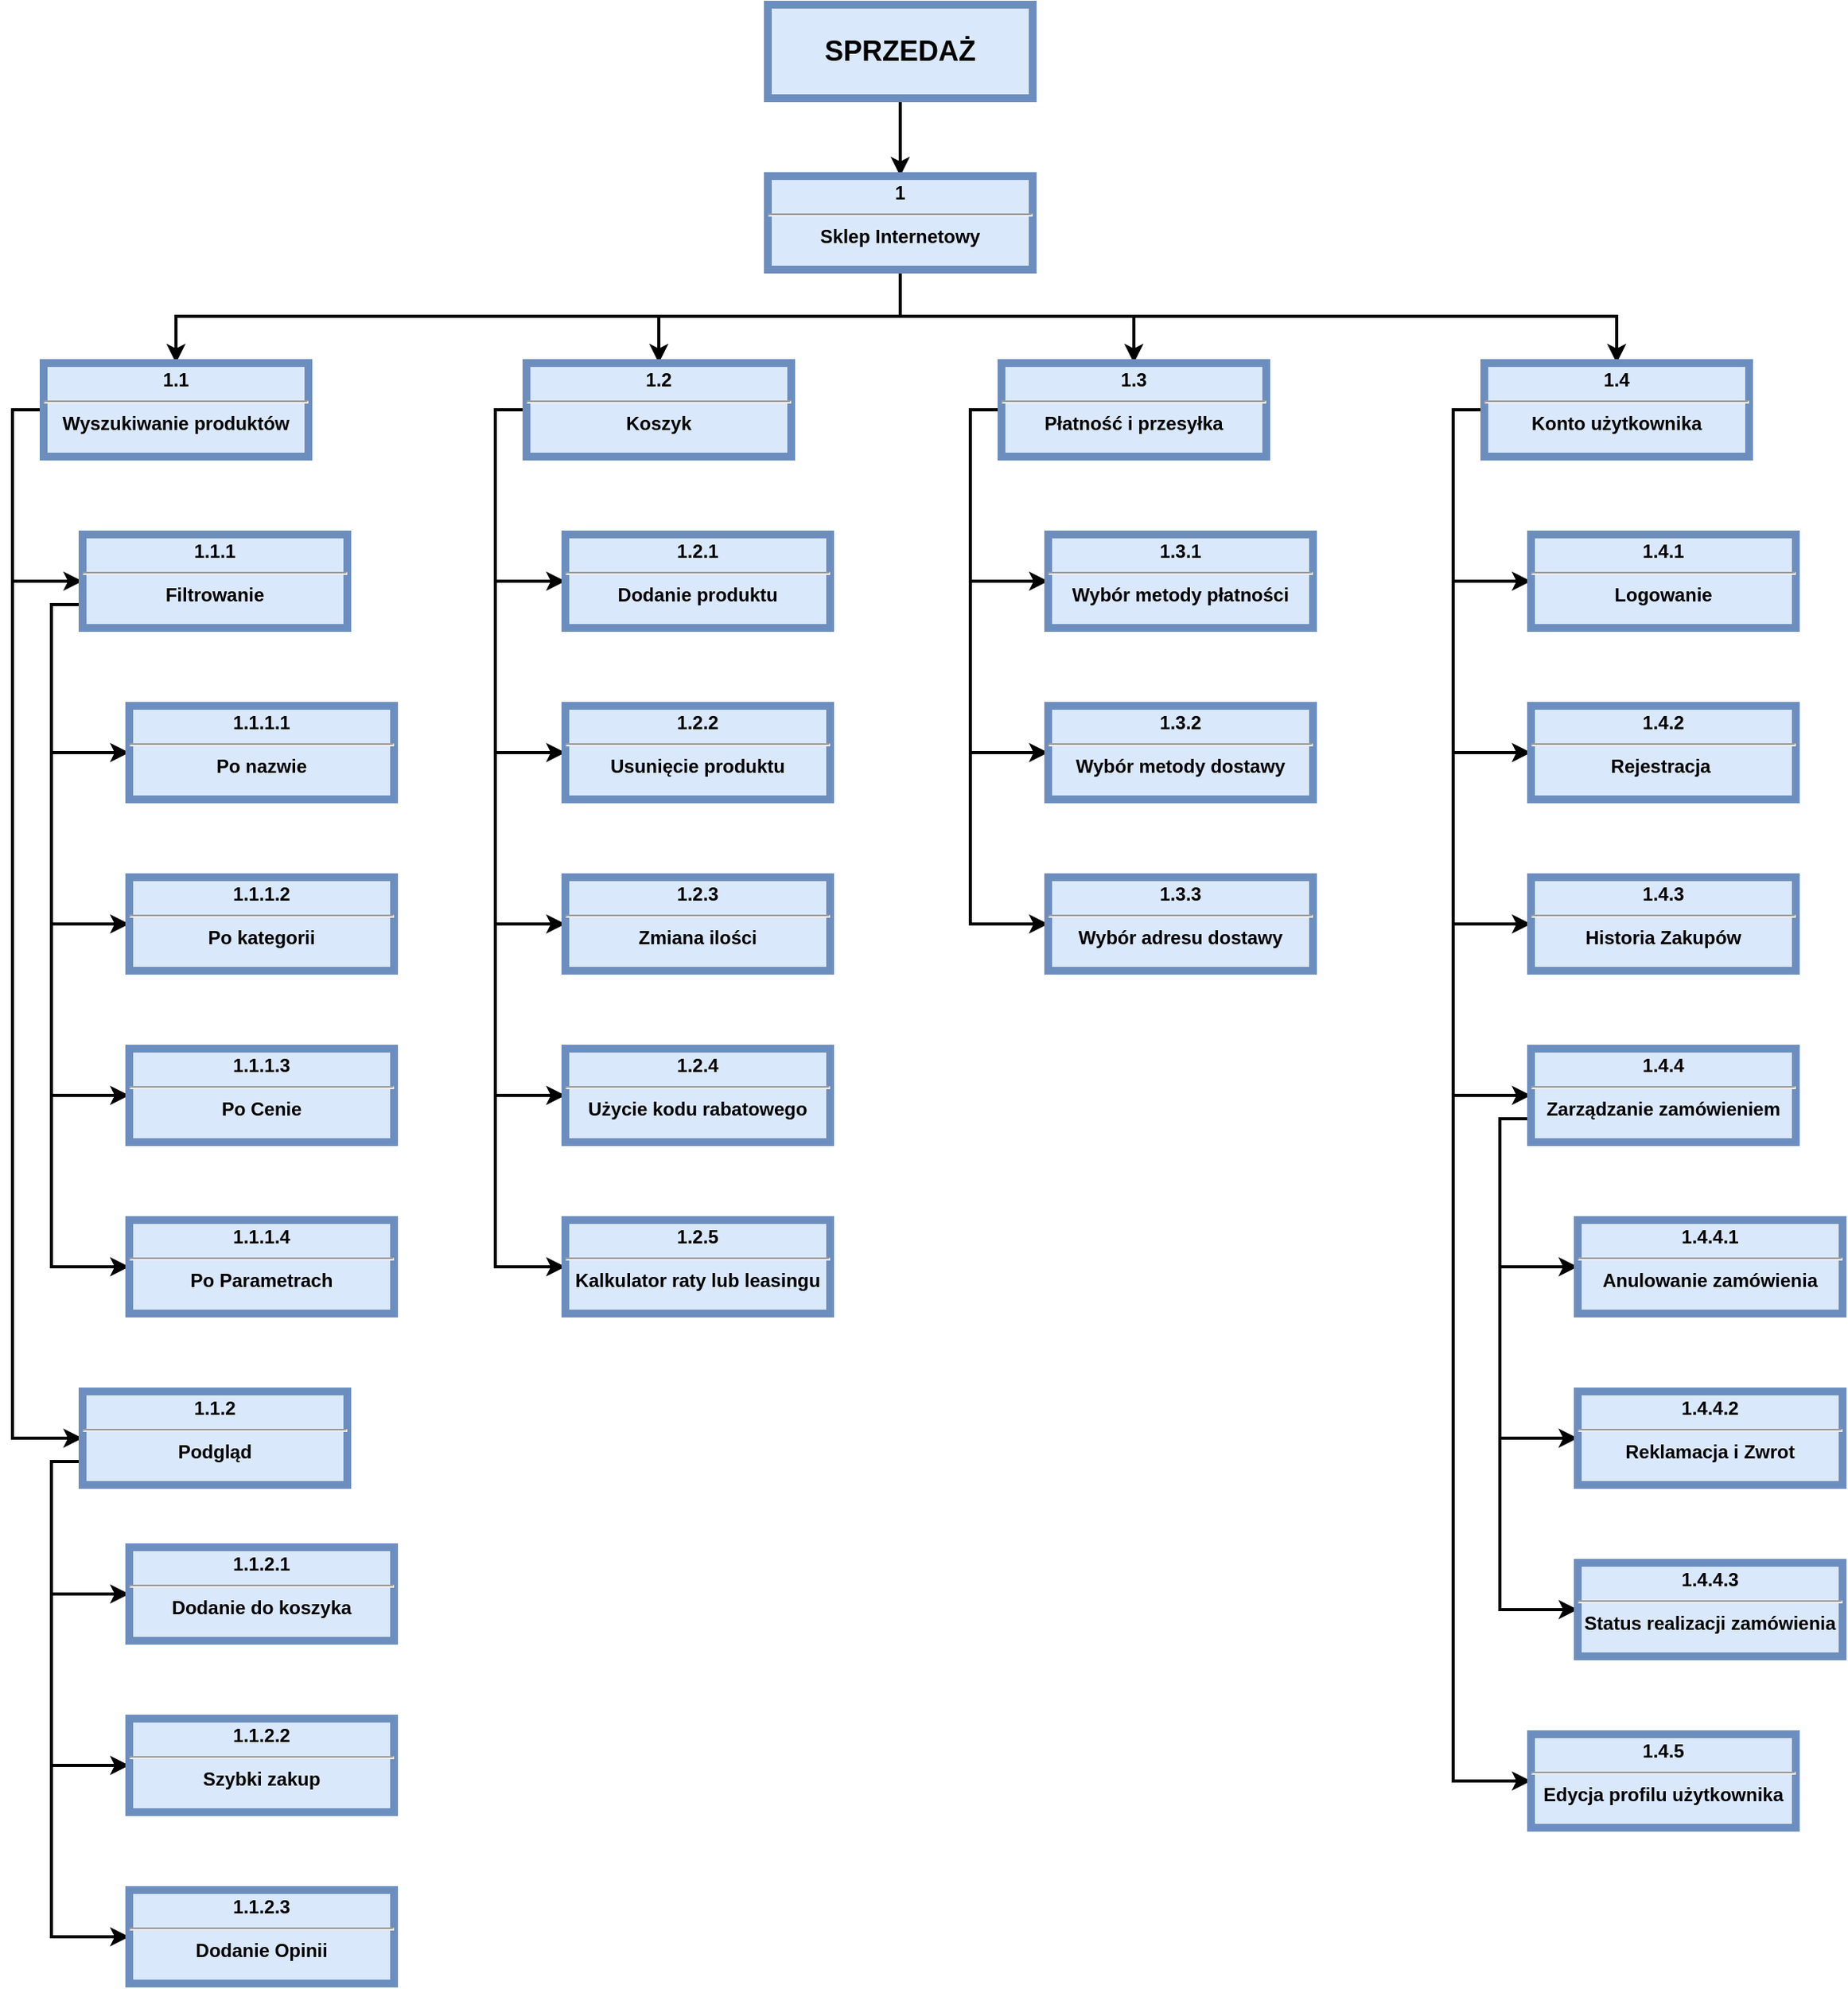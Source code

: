 <mxfile version="21.0.8" type="github"><diagram name="Page-1" id="efa7a0a1-bf9b-a30e-e6df-94a7791c09e9"><mxGraphModel dx="1761" dy="1409" grid="1" gridSize="10" guides="1" tooltips="1" connect="1" arrows="1" fold="1" page="1" pageScale="1" pageWidth="1169" pageHeight="827" background="none" math="0" shadow="0"><root><mxCell id="0"/><mxCell id="1" parent="0"/><mxCell id="-MkZhumcST937L8yJoi9-194" style="edgeStyle=orthogonalEdgeStyle;rounded=0;orthogonalLoop=1;jettySize=auto;html=1;exitX=0.5;exitY=1;exitDx=0;exitDy=0;entryX=0.5;entryY=0;entryDx=0;entryDy=0;fontSize=11;strokeWidth=2;" edge="1" parent="1" source="-MkZhumcST937L8yJoi9-165" target="-MkZhumcST937L8yJoi9-168"><mxGeometry relative="1" as="geometry"/></mxCell><mxCell id="-MkZhumcST937L8yJoi9-165" value="&lt;h2&gt;SPRZEDAŻ&lt;/h2&gt;" style="html=1;whiteSpace=wrap;fillColor=#dae8fc;strokeColor=#6c8ebf;strokeWidth=5;" vertex="1" parent="1"><mxGeometry x="500" y="40" width="170" height="60" as="geometry"/></mxCell><mxCell id="-MkZhumcST937L8yJoi9-195" style="edgeStyle=orthogonalEdgeStyle;rounded=0;orthogonalLoop=1;jettySize=auto;html=1;exitX=0.5;exitY=1;exitDx=0;exitDy=0;entryX=0.5;entryY=0;entryDx=0;entryDy=0;strokeWidth=2;fontSize=12;fontStyle=1" edge="1" parent="1" source="-MkZhumcST937L8yJoi9-168" target="-MkZhumcST937L8yJoi9-169"><mxGeometry relative="1" as="geometry"/></mxCell><mxCell id="-MkZhumcST937L8yJoi9-196" style="edgeStyle=orthogonalEdgeStyle;rounded=0;orthogonalLoop=1;jettySize=auto;html=1;exitX=0.5;exitY=1;exitDx=0;exitDy=0;entryX=0.5;entryY=0;entryDx=0;entryDy=0;strokeWidth=2;fontSize=12;fontStyle=1" edge="1" parent="1" source="-MkZhumcST937L8yJoi9-168" target="-MkZhumcST937L8yJoi9-172"><mxGeometry relative="1" as="geometry"/></mxCell><mxCell id="-MkZhumcST937L8yJoi9-197" style="edgeStyle=orthogonalEdgeStyle;rounded=0;orthogonalLoop=1;jettySize=auto;html=1;exitX=0.5;exitY=1;exitDx=0;exitDy=0;strokeWidth=2;fontSize=12;fontStyle=1" edge="1" parent="1" source="-MkZhumcST937L8yJoi9-168" target="-MkZhumcST937L8yJoi9-170"><mxGeometry relative="1" as="geometry"/></mxCell><mxCell id="-MkZhumcST937L8yJoi9-198" style="edgeStyle=orthogonalEdgeStyle;rounded=0;orthogonalLoop=1;jettySize=auto;html=1;exitX=0.5;exitY=1;exitDx=0;exitDy=0;entryX=0.5;entryY=0;entryDx=0;entryDy=0;strokeWidth=2;fontSize=12;fontStyle=1" edge="1" parent="1" source="-MkZhumcST937L8yJoi9-168" target="-MkZhumcST937L8yJoi9-171"><mxGeometry relative="1" as="geometry"/></mxCell><mxCell id="-MkZhumcST937L8yJoi9-168" value="&lt;p style=&quot;margin: 4px 0px 0px; text-align: center; font-size: 12px;&quot;&gt;&lt;font style=&quot;font-size: 12px;&quot;&gt;1&lt;/font&gt;&lt;/p&gt;&lt;hr style=&quot;font-size: 12px;&quot;&gt;&lt;div style=&quot;text-align: center; height: 2px; font-size: 12px;&quot;&gt;&lt;font style=&quot;font-size: 12px;&quot;&gt;Sklep Internetowy&lt;/font&gt;&lt;/div&gt;" style="verticalAlign=top;align=left;overflow=fill;fontSize=12;fontFamily=Helvetica;html=1;whiteSpace=wrap;fillColor=#dae8fc;strokeColor=#6c8ebf;strokeWidth=5;fontStyle=1" vertex="1" parent="1"><mxGeometry x="500" y="150" width="170" height="60" as="geometry"/></mxCell><mxCell id="-MkZhumcST937L8yJoi9-226" style="edgeStyle=orthogonalEdgeStyle;rounded=0;orthogonalLoop=1;jettySize=auto;html=1;exitX=0;exitY=0.5;exitDx=0;exitDy=0;entryX=0;entryY=0.5;entryDx=0;entryDy=0;strokeWidth=2;fontSize=12;fontStyle=1" edge="1" parent="1" source="-MkZhumcST937L8yJoi9-169" target="-MkZhumcST937L8yJoi9-182"><mxGeometry relative="1" as="geometry"/></mxCell><mxCell id="-MkZhumcST937L8yJoi9-227" style="edgeStyle=orthogonalEdgeStyle;rounded=0;orthogonalLoop=1;jettySize=auto;html=1;exitX=0;exitY=0.5;exitDx=0;exitDy=0;entryX=0;entryY=0.5;entryDx=0;entryDy=0;strokeWidth=2;fontSize=12;fontStyle=1" edge="1" parent="1" source="-MkZhumcST937L8yJoi9-169" target="-MkZhumcST937L8yJoi9-183"><mxGeometry relative="1" as="geometry"/></mxCell><mxCell id="-MkZhumcST937L8yJoi9-228" style="edgeStyle=orthogonalEdgeStyle;rounded=0;orthogonalLoop=1;jettySize=auto;html=1;exitX=0;exitY=0.5;exitDx=0;exitDy=0;entryX=0;entryY=0.5;entryDx=0;entryDy=0;strokeWidth=2;fontSize=12;fontStyle=1" edge="1" parent="1" source="-MkZhumcST937L8yJoi9-169" target="-MkZhumcST937L8yJoi9-184"><mxGeometry relative="1" as="geometry"/></mxCell><mxCell id="-MkZhumcST937L8yJoi9-169" value="&lt;p style=&quot;margin: 4px 0px 0px; text-align: center; font-size: 12px;&quot;&gt;&lt;span style=&quot;font-size: 12px;&quot;&gt;1.3&lt;/span&gt;&lt;/p&gt;&lt;hr style=&quot;font-size: 12px;&quot;&gt;&lt;div style=&quot;text-align: center; height: 2px; font-size: 12px;&quot;&gt;Płatność i przesyłka&lt;/div&gt;" style="verticalAlign=top;align=left;overflow=fill;fontSize=12;fontFamily=Helvetica;html=1;whiteSpace=wrap;fillColor=#dae8fc;strokeColor=#6c8ebf;strokeWidth=5;fontStyle=1" vertex="1" parent="1"><mxGeometry x="650" y="270" width="170" height="60" as="geometry"/></mxCell><mxCell id="-MkZhumcST937L8yJoi9-255" style="edgeStyle=orthogonalEdgeStyle;rounded=0;orthogonalLoop=1;jettySize=auto;html=1;exitX=0;exitY=0.5;exitDx=0;exitDy=0;entryX=0;entryY=0.5;entryDx=0;entryDy=0;strokeWidth=2;fontSize=12;fontStyle=1" edge="1" parent="1" source="-MkZhumcST937L8yJoi9-170" target="-MkZhumcST937L8yJoi9-239"><mxGeometry relative="1" as="geometry"/></mxCell><mxCell id="-MkZhumcST937L8yJoi9-256" style="edgeStyle=orthogonalEdgeStyle;rounded=0;orthogonalLoop=1;jettySize=auto;html=1;exitX=0;exitY=0.5;exitDx=0;exitDy=0;entryX=0;entryY=0.5;entryDx=0;entryDy=0;strokeWidth=2;fontSize=12;fontStyle=1" edge="1" parent="1" source="-MkZhumcST937L8yJoi9-170" target="-MkZhumcST937L8yJoi9-240"><mxGeometry relative="1" as="geometry"/></mxCell><mxCell id="-MkZhumcST937L8yJoi9-170" value="&lt;p style=&quot;margin: 4px 0px 0px; text-align: center; font-size: 12px;&quot;&gt;&lt;span style=&quot;font-size: 12px;&quot;&gt;1.1&lt;/span&gt;&lt;/p&gt;&lt;hr style=&quot;font-size: 12px;&quot;&gt;&lt;div style=&quot;text-align: center; height: 2px; font-size: 12px;&quot;&gt;Wyszukiwanie produktów&lt;/div&gt;" style="verticalAlign=top;align=left;overflow=fill;fontSize=12;fontFamily=Helvetica;html=1;whiteSpace=wrap;fillColor=#dae8fc;strokeColor=#6c8ebf;strokeWidth=5;fontStyle=1" vertex="1" parent="1"><mxGeometry x="35" y="270" width="170" height="60" as="geometry"/></mxCell><mxCell id="-MkZhumcST937L8yJoi9-229" style="edgeStyle=orthogonalEdgeStyle;rounded=0;orthogonalLoop=1;jettySize=auto;html=1;exitX=0;exitY=0.5;exitDx=0;exitDy=0;entryX=0;entryY=0.5;entryDx=0;entryDy=0;strokeWidth=2;fontSize=12;fontStyle=1" edge="1" parent="1" source="-MkZhumcST937L8yJoi9-171" target="-MkZhumcST937L8yJoi9-190"><mxGeometry relative="1" as="geometry"/></mxCell><mxCell id="-MkZhumcST937L8yJoi9-230" style="edgeStyle=orthogonalEdgeStyle;rounded=0;orthogonalLoop=1;jettySize=auto;html=1;exitX=0;exitY=0.5;exitDx=0;exitDy=0;entryX=0;entryY=0.5;entryDx=0;entryDy=0;strokeWidth=2;fontSize=12;fontStyle=1" edge="1" parent="1" source="-MkZhumcST937L8yJoi9-171" target="-MkZhumcST937L8yJoi9-191"><mxGeometry relative="1" as="geometry"/></mxCell><mxCell id="-MkZhumcST937L8yJoi9-231" style="edgeStyle=orthogonalEdgeStyle;rounded=0;orthogonalLoop=1;jettySize=auto;html=1;exitX=0;exitY=0.5;exitDx=0;exitDy=0;entryX=0;entryY=0.5;entryDx=0;entryDy=0;strokeWidth=2;fontSize=12;fontStyle=1" edge="1" parent="1" source="-MkZhumcST937L8yJoi9-171" target="-MkZhumcST937L8yJoi9-192"><mxGeometry relative="1" as="geometry"/></mxCell><mxCell id="-MkZhumcST937L8yJoi9-232" style="edgeStyle=orthogonalEdgeStyle;rounded=0;orthogonalLoop=1;jettySize=auto;html=1;exitX=0;exitY=0.5;exitDx=0;exitDy=0;entryX=0;entryY=0.5;entryDx=0;entryDy=0;strokeWidth=2;fontSize=12;fontStyle=1" edge="1" parent="1" source="-MkZhumcST937L8yJoi9-171" target="-MkZhumcST937L8yJoi9-193"><mxGeometry relative="1" as="geometry"/></mxCell><mxCell id="-MkZhumcST937L8yJoi9-234" style="edgeStyle=orthogonalEdgeStyle;rounded=0;orthogonalLoop=1;jettySize=auto;html=1;exitX=0;exitY=0.5;exitDx=0;exitDy=0;entryX=0;entryY=0.5;entryDx=0;entryDy=0;strokeWidth=2;fontSize=12;fontStyle=1" edge="1" parent="1" source="-MkZhumcST937L8yJoi9-171" target="-MkZhumcST937L8yJoi9-233"><mxGeometry relative="1" as="geometry"/></mxCell><mxCell id="-MkZhumcST937L8yJoi9-171" value="&lt;p style=&quot;margin: 4px 0px 0px; text-align: center; font-size: 12px;&quot;&gt;&lt;span style=&quot;font-size: 12px;&quot;&gt;1.4&lt;/span&gt;&lt;/p&gt;&lt;hr style=&quot;font-size: 12px;&quot;&gt;&lt;div style=&quot;text-align: center; height: 2px; font-size: 12px;&quot;&gt;Konto użytkownika&lt;/div&gt;" style="verticalAlign=top;align=left;overflow=fill;fontSize=12;fontFamily=Helvetica;html=1;whiteSpace=wrap;fillColor=#dae8fc;strokeColor=#6c8ebf;strokeWidth=5;fontStyle=1" vertex="1" parent="1"><mxGeometry x="960" y="270" width="170" height="60" as="geometry"/></mxCell><mxCell id="-MkZhumcST937L8yJoi9-222" style="edgeStyle=orthogonalEdgeStyle;rounded=0;orthogonalLoop=1;jettySize=auto;html=1;exitX=0;exitY=0.5;exitDx=0;exitDy=0;entryX=0;entryY=0.5;entryDx=0;entryDy=0;strokeWidth=2;fontSize=12;fontStyle=1" edge="1" parent="1" source="-MkZhumcST937L8yJoi9-172" target="-MkZhumcST937L8yJoi9-178"><mxGeometry relative="1" as="geometry"/></mxCell><mxCell id="-MkZhumcST937L8yJoi9-223" style="edgeStyle=orthogonalEdgeStyle;rounded=0;orthogonalLoop=1;jettySize=auto;html=1;exitX=0;exitY=0.5;exitDx=0;exitDy=0;entryX=0;entryY=0.5;entryDx=0;entryDy=0;strokeWidth=2;fontSize=12;fontStyle=1" edge="1" parent="1" source="-MkZhumcST937L8yJoi9-172" target="-MkZhumcST937L8yJoi9-179"><mxGeometry relative="1" as="geometry"/></mxCell><mxCell id="-MkZhumcST937L8yJoi9-224" style="edgeStyle=orthogonalEdgeStyle;rounded=0;orthogonalLoop=1;jettySize=auto;html=1;exitX=0;exitY=0.5;exitDx=0;exitDy=0;entryX=0;entryY=0.5;entryDx=0;entryDy=0;strokeWidth=2;fontSize=12;fontStyle=1" edge="1" parent="1" source="-MkZhumcST937L8yJoi9-172" target="-MkZhumcST937L8yJoi9-180"><mxGeometry relative="1" as="geometry"/></mxCell><mxCell id="-MkZhumcST937L8yJoi9-225" style="edgeStyle=orthogonalEdgeStyle;rounded=0;orthogonalLoop=1;jettySize=auto;html=1;exitX=0;exitY=0.5;exitDx=0;exitDy=0;entryX=0;entryY=0.5;entryDx=0;entryDy=0;strokeWidth=2;fontSize=12;fontStyle=1" edge="1" parent="1" source="-MkZhumcST937L8yJoi9-172" target="-MkZhumcST937L8yJoi9-181"><mxGeometry relative="1" as="geometry"/></mxCell><mxCell id="-MkZhumcST937L8yJoi9-281" style="edgeStyle=orthogonalEdgeStyle;rounded=0;orthogonalLoop=1;jettySize=auto;html=1;exitX=0;exitY=0.5;exitDx=0;exitDy=0;entryX=0;entryY=0.5;entryDx=0;entryDy=0;strokeWidth=2;fontSize=12;fontStyle=1" edge="1" parent="1" source="-MkZhumcST937L8yJoi9-172" target="-MkZhumcST937L8yJoi9-280"><mxGeometry relative="1" as="geometry"/></mxCell><mxCell id="-MkZhumcST937L8yJoi9-172" value="&lt;p style=&quot;margin: 4px 0px 0px; text-align: center; font-size: 12px;&quot;&gt;&lt;span style=&quot;font-size: 12px;&quot;&gt;1.2&lt;/span&gt;&lt;/p&gt;&lt;hr style=&quot;font-size: 12px;&quot;&gt;&lt;div style=&quot;text-align: center; height: 2px; font-size: 12px;&quot;&gt;Koszyk&lt;/div&gt;" style="verticalAlign=top;align=left;overflow=fill;fontSize=12;fontFamily=Helvetica;html=1;whiteSpace=wrap;fillColor=#dae8fc;strokeColor=#6c8ebf;strokeWidth=5;fontStyle=1" vertex="1" parent="1"><mxGeometry x="345" y="270" width="170" height="60" as="geometry"/></mxCell><mxCell id="-MkZhumcST937L8yJoi9-178" value="&lt;p style=&quot;margin: 4px 0px 0px; text-align: center; font-size: 12px;&quot;&gt;&lt;span style=&quot;font-size: 12px;&quot;&gt;1.2.1&lt;/span&gt;&lt;/p&gt;&lt;hr style=&quot;font-size: 12px;&quot;&gt;&lt;div style=&quot;text-align: center; height: 2px; font-size: 12px;&quot;&gt;Dodanie produktu&lt;/div&gt;" style="verticalAlign=top;align=left;overflow=fill;fontSize=12;fontFamily=Helvetica;html=1;whiteSpace=wrap;fillColor=#dae8fc;strokeColor=#6c8ebf;strokeWidth=5;fontStyle=1" vertex="1" parent="1"><mxGeometry x="370" y="380" width="170" height="60" as="geometry"/></mxCell><mxCell id="-MkZhumcST937L8yJoi9-179" value="&lt;p style=&quot;margin: 4px 0px 0px; text-align: center; font-size: 12px;&quot;&gt;&lt;span style=&quot;font-size: 12px;&quot;&gt;1.2.2&lt;/span&gt;&lt;/p&gt;&lt;hr style=&quot;font-size: 12px;&quot;&gt;&lt;div style=&quot;text-align: center; height: 2px; font-size: 12px;&quot;&gt;Usunięcie produktu&lt;/div&gt;" style="verticalAlign=top;align=left;overflow=fill;fontSize=12;fontFamily=Helvetica;html=1;whiteSpace=wrap;fillColor=#dae8fc;strokeColor=#6c8ebf;strokeWidth=5;fontStyle=1" vertex="1" parent="1"><mxGeometry x="370" y="490" width="170" height="60" as="geometry"/></mxCell><mxCell id="-MkZhumcST937L8yJoi9-180" value="&lt;p style=&quot;margin: 4px 0px 0px; text-align: center; font-size: 12px;&quot;&gt;&lt;span style=&quot;font-size: 12px;&quot;&gt;1.2.3&lt;/span&gt;&lt;/p&gt;&lt;hr style=&quot;font-size: 12px;&quot;&gt;&lt;div style=&quot;text-align: center; height: 2px; font-size: 12px;&quot;&gt;Zmiana ilości&lt;/div&gt;" style="verticalAlign=top;align=left;overflow=fill;fontSize=12;fontFamily=Helvetica;html=1;whiteSpace=wrap;fillColor=#dae8fc;strokeColor=#6c8ebf;strokeWidth=5;fontStyle=1" vertex="1" parent="1"><mxGeometry x="370" y="600" width="170" height="60" as="geometry"/></mxCell><mxCell id="-MkZhumcST937L8yJoi9-181" value="&lt;p style=&quot;margin: 4px 0px 0px; text-align: center; font-size: 12px;&quot;&gt;&lt;span style=&quot;font-size: 12px;&quot;&gt;1.2.4&lt;/span&gt;&lt;/p&gt;&lt;hr style=&quot;font-size: 12px;&quot;&gt;&lt;div style=&quot;text-align: center; height: 2px; font-size: 12px;&quot;&gt;Użycie kodu rabatowego&lt;/div&gt;" style="verticalAlign=top;align=left;overflow=fill;fontSize=12;fontFamily=Helvetica;html=1;whiteSpace=wrap;fillColor=#dae8fc;strokeColor=#6c8ebf;strokeWidth=5;fontStyle=1" vertex="1" parent="1"><mxGeometry x="370" y="710" width="170" height="60" as="geometry"/></mxCell><mxCell id="-MkZhumcST937L8yJoi9-182" value="&lt;p style=&quot;margin: 4px 0px 0px; text-align: center; font-size: 12px;&quot;&gt;&lt;span style=&quot;font-size: 12px;&quot;&gt;1.3.1&lt;/span&gt;&lt;/p&gt;&lt;hr style=&quot;font-size: 12px;&quot;&gt;&lt;div style=&quot;text-align: center; height: 2px; font-size: 12px;&quot;&gt;Wybór metody płatności&lt;/div&gt;" style="verticalAlign=top;align=left;overflow=fill;fontSize=12;fontFamily=Helvetica;html=1;whiteSpace=wrap;fillColor=#dae8fc;strokeColor=#6c8ebf;strokeWidth=5;fontStyle=1" vertex="1" parent="1"><mxGeometry x="680" y="380" width="170" height="60" as="geometry"/></mxCell><mxCell id="-MkZhumcST937L8yJoi9-183" value="&lt;p style=&quot;margin: 4px 0px 0px; text-align: center; font-size: 12px;&quot;&gt;&lt;span style=&quot;font-size: 12px;&quot;&gt;1.3.2&lt;/span&gt;&lt;/p&gt;&lt;hr style=&quot;font-size: 12px;&quot;&gt;&lt;div style=&quot;text-align: center; height: 2px; font-size: 12px;&quot;&gt;Wybór metody dostawy&lt;/div&gt;" style="verticalAlign=top;align=left;overflow=fill;fontSize=12;fontFamily=Helvetica;html=1;whiteSpace=wrap;fillColor=#dae8fc;strokeColor=#6c8ebf;strokeWidth=5;fontStyle=1" vertex="1" parent="1"><mxGeometry x="680" y="490" width="170" height="60" as="geometry"/></mxCell><mxCell id="-MkZhumcST937L8yJoi9-184" value="&lt;p style=&quot;margin: 4px 0px 0px; text-align: center; font-size: 12px;&quot;&gt;&lt;span style=&quot;font-size: 12px;&quot;&gt;1.3.3&lt;/span&gt;&lt;/p&gt;&lt;hr style=&quot;font-size: 12px;&quot;&gt;&lt;div style=&quot;text-align: center; height: 2px; font-size: 12px;&quot;&gt;Wybór adresu dostawy&lt;/div&gt;" style="verticalAlign=top;align=left;overflow=fill;fontSize=12;fontFamily=Helvetica;html=1;whiteSpace=wrap;fillColor=#dae8fc;strokeColor=#6c8ebf;strokeWidth=5;fontStyle=1" vertex="1" parent="1"><mxGeometry x="680" y="600" width="170" height="60" as="geometry"/></mxCell><mxCell id="-MkZhumcST937L8yJoi9-190" value="&lt;p style=&quot;margin: 4px 0px 0px; text-align: center; font-size: 12px;&quot;&gt;&lt;span style=&quot;font-size: 12px;&quot;&gt;1.4.1&lt;/span&gt;&lt;/p&gt;&lt;hr style=&quot;font-size: 12px;&quot;&gt;&lt;div style=&quot;text-align: center; height: 2px; font-size: 12px;&quot;&gt;Logowanie&lt;/div&gt;" style="verticalAlign=top;align=left;overflow=fill;fontSize=12;fontFamily=Helvetica;html=1;whiteSpace=wrap;fillColor=#dae8fc;strokeColor=#6c8ebf;strokeWidth=5;fontStyle=1" vertex="1" parent="1"><mxGeometry x="990" y="380" width="170" height="60" as="geometry"/></mxCell><mxCell id="-MkZhumcST937L8yJoi9-191" value="&lt;p style=&quot;margin: 4px 0px 0px; text-align: center; font-size: 12px;&quot;&gt;&lt;span style=&quot;font-size: 12px;&quot;&gt;1.4.2&lt;/span&gt;&lt;/p&gt;&lt;hr style=&quot;font-size: 12px;&quot;&gt;&lt;div style=&quot;text-align: center; height: 2px; font-size: 12px;&quot;&gt;Rejestracja&amp;nbsp;&lt;/div&gt;" style="verticalAlign=top;align=left;overflow=fill;fontSize=12;fontFamily=Helvetica;html=1;whiteSpace=wrap;fillColor=#dae8fc;strokeColor=#6c8ebf;strokeWidth=5;fontStyle=1" vertex="1" parent="1"><mxGeometry x="990" y="490" width="170" height="60" as="geometry"/></mxCell><mxCell id="-MkZhumcST937L8yJoi9-192" value="&lt;p style=&quot;margin: 4px 0px 0px; text-align: center; font-size: 12px;&quot;&gt;&lt;span style=&quot;font-size: 12px;&quot;&gt;1.4.3&lt;/span&gt;&lt;/p&gt;&lt;hr style=&quot;font-size: 12px;&quot;&gt;&lt;div style=&quot;text-align: center; height: 2px; font-size: 12px;&quot;&gt;Historia Zakupów&lt;/div&gt;" style="verticalAlign=top;align=left;overflow=fill;fontSize=12;fontFamily=Helvetica;html=1;whiteSpace=wrap;fillColor=#dae8fc;strokeColor=#6c8ebf;strokeWidth=5;fontStyle=1" vertex="1" parent="1"><mxGeometry x="990" y="600" width="170" height="60" as="geometry"/></mxCell><mxCell id="-MkZhumcST937L8yJoi9-276" style="edgeStyle=orthogonalEdgeStyle;rounded=0;orthogonalLoop=1;jettySize=auto;html=1;exitX=0;exitY=0.75;exitDx=0;exitDy=0;entryX=0;entryY=0.5;entryDx=0;entryDy=0;strokeWidth=2;fontSize=12;fontStyle=1" edge="1" parent="1" source="-MkZhumcST937L8yJoi9-193" target="-MkZhumcST937L8yJoi9-272"><mxGeometry relative="1" as="geometry"/></mxCell><mxCell id="-MkZhumcST937L8yJoi9-277" style="edgeStyle=orthogonalEdgeStyle;rounded=0;orthogonalLoop=1;jettySize=auto;html=1;exitX=0;exitY=0.75;exitDx=0;exitDy=0;entryX=0;entryY=0.5;entryDx=0;entryDy=0;strokeWidth=2;fontSize=12;fontStyle=1" edge="1" parent="1" source="-MkZhumcST937L8yJoi9-193" target="-MkZhumcST937L8yJoi9-275"><mxGeometry relative="1" as="geometry"/></mxCell><mxCell id="-MkZhumcST937L8yJoi9-278" style="edgeStyle=orthogonalEdgeStyle;rounded=0;orthogonalLoop=1;jettySize=auto;html=1;exitX=0;exitY=0.75;exitDx=0;exitDy=0;entryX=0;entryY=0.5;entryDx=0;entryDy=0;strokeWidth=2;fontSize=12;fontStyle=1" edge="1" parent="1" source="-MkZhumcST937L8yJoi9-193" target="-MkZhumcST937L8yJoi9-274"><mxGeometry relative="1" as="geometry"/></mxCell><mxCell id="-MkZhumcST937L8yJoi9-193" value="&lt;p style=&quot;margin: 4px 0px 0px; text-align: center; font-size: 12px;&quot;&gt;&lt;span style=&quot;font-size: 12px;&quot;&gt;1.4.4&lt;/span&gt;&lt;/p&gt;&lt;hr style=&quot;font-size: 12px;&quot;&gt;&lt;div style=&quot;text-align: center; height: 2px; font-size: 12px;&quot;&gt;Zarządzanie zamówieniem&lt;/div&gt;" style="verticalAlign=top;align=left;overflow=fill;fontSize=12;fontFamily=Helvetica;html=1;whiteSpace=wrap;fillColor=#dae8fc;strokeColor=#6c8ebf;strokeWidth=5;fontStyle=1" vertex="1" parent="1"><mxGeometry x="990" y="710" width="170" height="60" as="geometry"/></mxCell><mxCell id="-MkZhumcST937L8yJoi9-233" value="&lt;p style=&quot;margin: 4px 0px 0px; text-align: center; font-size: 12px;&quot;&gt;&lt;span style=&quot;font-size: 12px;&quot;&gt;1.4.5&lt;/span&gt;&lt;/p&gt;&lt;hr style=&quot;font-size: 12px;&quot;&gt;&lt;div style=&quot;text-align: center; height: 2px; font-size: 12px;&quot;&gt;Edycja profilu użytkownika&lt;/div&gt;" style="verticalAlign=top;align=left;overflow=fill;fontSize=12;fontFamily=Helvetica;html=1;whiteSpace=wrap;fillColor=#dae8fc;strokeColor=#6c8ebf;strokeWidth=5;fontStyle=1" vertex="1" parent="1"><mxGeometry x="990" y="1150" width="170" height="60" as="geometry"/></mxCell><mxCell id="-MkZhumcST937L8yJoi9-260" style="edgeStyle=orthogonalEdgeStyle;rounded=0;orthogonalLoop=1;jettySize=auto;html=1;exitX=0;exitY=0.75;exitDx=0;exitDy=0;entryX=0;entryY=0.5;entryDx=0;entryDy=0;strokeWidth=2;fontSize=12;fontStyle=1" edge="1" parent="1" source="-MkZhumcST937L8yJoi9-239" target="-MkZhumcST937L8yJoi9-241"><mxGeometry relative="1" as="geometry"/></mxCell><mxCell id="-MkZhumcST937L8yJoi9-262" style="edgeStyle=orthogonalEdgeStyle;rounded=0;orthogonalLoop=1;jettySize=auto;html=1;exitX=0;exitY=0.75;exitDx=0;exitDy=0;entryX=0;entryY=0.5;entryDx=0;entryDy=0;strokeWidth=2;fontSize=12;fontStyle=1" edge="1" parent="1" source="-MkZhumcST937L8yJoi9-239" target="-MkZhumcST937L8yJoi9-242"><mxGeometry relative="1" as="geometry"/></mxCell><mxCell id="-MkZhumcST937L8yJoi9-263" style="edgeStyle=orthogonalEdgeStyle;rounded=0;orthogonalLoop=1;jettySize=auto;html=1;exitX=0;exitY=0.75;exitDx=0;exitDy=0;entryX=0;entryY=0.5;entryDx=0;entryDy=0;strokeWidth=2;fontSize=12;fontStyle=1" edge="1" parent="1" source="-MkZhumcST937L8yJoi9-239" target="-MkZhumcST937L8yJoi9-243"><mxGeometry relative="1" as="geometry"/></mxCell><mxCell id="-MkZhumcST937L8yJoi9-264" style="edgeStyle=orthogonalEdgeStyle;rounded=0;orthogonalLoop=1;jettySize=auto;html=1;exitX=0;exitY=0.75;exitDx=0;exitDy=0;entryX=0;entryY=0.5;entryDx=0;entryDy=0;strokeWidth=2;fontSize=12;fontStyle=1" edge="1" parent="1" source="-MkZhumcST937L8yJoi9-239" target="-MkZhumcST937L8yJoi9-244"><mxGeometry relative="1" as="geometry"/></mxCell><mxCell id="-MkZhumcST937L8yJoi9-239" value="&lt;p style=&quot;margin: 4px 0px 0px; text-align: center; font-size: 12px;&quot;&gt;&lt;span style=&quot;font-size: 12px;&quot;&gt;1.1.1&lt;/span&gt;&lt;/p&gt;&lt;hr style=&quot;font-size: 12px;&quot;&gt;&lt;div style=&quot;text-align: center; height: 2px; font-size: 12px;&quot;&gt;Filtrowanie&lt;/div&gt;" style="verticalAlign=top;align=left;overflow=fill;fontSize=12;fontFamily=Helvetica;html=1;whiteSpace=wrap;fillColor=#dae8fc;strokeColor=#6c8ebf;strokeWidth=5;fontStyle=1" vertex="1" parent="1"><mxGeometry x="60" y="380" width="170" height="60" as="geometry"/></mxCell><mxCell id="-MkZhumcST937L8yJoi9-269" style="edgeStyle=orthogonalEdgeStyle;rounded=0;orthogonalLoop=1;jettySize=auto;html=1;exitX=0;exitY=0.75;exitDx=0;exitDy=0;entryX=0;entryY=0.5;entryDx=0;entryDy=0;strokeWidth=2;fontSize=12;fontStyle=1" edge="1" parent="1" source="-MkZhumcST937L8yJoi9-240" target="-MkZhumcST937L8yJoi9-265"><mxGeometry relative="1" as="geometry"/></mxCell><mxCell id="-MkZhumcST937L8yJoi9-270" style="edgeStyle=orthogonalEdgeStyle;rounded=0;orthogonalLoop=1;jettySize=auto;html=1;exitX=0;exitY=0.75;exitDx=0;exitDy=0;entryX=0;entryY=0.5;entryDx=0;entryDy=0;strokeWidth=2;fontSize=12;fontStyle=1" edge="1" parent="1" source="-MkZhumcST937L8yJoi9-240" target="-MkZhumcST937L8yJoi9-266"><mxGeometry relative="1" as="geometry"/></mxCell><mxCell id="-MkZhumcST937L8yJoi9-271" style="edgeStyle=orthogonalEdgeStyle;rounded=0;orthogonalLoop=1;jettySize=auto;html=1;exitX=0;exitY=0.75;exitDx=0;exitDy=0;entryX=0;entryY=0.5;entryDx=0;entryDy=0;strokeWidth=2;fontSize=12;fontStyle=1" edge="1" parent="1" source="-MkZhumcST937L8yJoi9-240" target="-MkZhumcST937L8yJoi9-267"><mxGeometry relative="1" as="geometry"/></mxCell><mxCell id="-MkZhumcST937L8yJoi9-240" value="&lt;p style=&quot;margin: 4px 0px 0px; text-align: center; font-size: 12px;&quot;&gt;&lt;span style=&quot;font-size: 12px;&quot;&gt;1.1.2&lt;/span&gt;&lt;/p&gt;&lt;hr style=&quot;font-size: 12px;&quot;&gt;&lt;div style=&quot;text-align: center; height: 2px; font-size: 12px;&quot;&gt;Podgląd&lt;/div&gt;" style="verticalAlign=top;align=left;overflow=fill;fontSize=12;fontFamily=Helvetica;html=1;whiteSpace=wrap;fillColor=#dae8fc;strokeColor=#6c8ebf;strokeWidth=5;fontStyle=1" vertex="1" parent="1"><mxGeometry x="60" y="930" width="170" height="60" as="geometry"/></mxCell><mxCell id="-MkZhumcST937L8yJoi9-241" value="&lt;p style=&quot;margin: 4px 0px 0px; text-align: center; font-size: 12px;&quot;&gt;&lt;span style=&quot;font-size: 12px;&quot;&gt;1.1.1.1&lt;/span&gt;&lt;/p&gt;&lt;hr style=&quot;font-size: 12px;&quot;&gt;&lt;div style=&quot;text-align: center; height: 2px; font-size: 12px;&quot;&gt;Po nazwie&lt;/div&gt;" style="verticalAlign=top;align=left;overflow=fill;fontSize=12;fontFamily=Helvetica;html=1;whiteSpace=wrap;fillColor=#dae8fc;strokeColor=#6c8ebf;strokeWidth=5;fontStyle=1" vertex="1" parent="1"><mxGeometry x="90" y="490" width="170" height="60" as="geometry"/></mxCell><mxCell id="-MkZhumcST937L8yJoi9-242" value="&lt;p style=&quot;margin: 4px 0px 0px; text-align: center; font-size: 12px;&quot;&gt;&lt;span style=&quot;font-size: 12px;&quot;&gt;1.1.1.2&lt;/span&gt;&lt;/p&gt;&lt;hr style=&quot;font-size: 12px;&quot;&gt;&lt;div style=&quot;text-align: center; height: 2px; font-size: 12px;&quot;&gt;Po kategorii&lt;/div&gt;" style="verticalAlign=top;align=left;overflow=fill;fontSize=12;fontFamily=Helvetica;html=1;whiteSpace=wrap;fillColor=#dae8fc;strokeColor=#6c8ebf;strokeWidth=5;fontStyle=1" vertex="1" parent="1"><mxGeometry x="90" y="600" width="170" height="60" as="geometry"/></mxCell><mxCell id="-MkZhumcST937L8yJoi9-243" value="&lt;p style=&quot;margin: 4px 0px 0px; text-align: center; font-size: 12px;&quot;&gt;&lt;span style=&quot;font-size: 12px;&quot;&gt;1.1.1.3&lt;/span&gt;&lt;/p&gt;&lt;hr style=&quot;font-size: 12px;&quot;&gt;&lt;div style=&quot;text-align: center; height: 2px; font-size: 12px;&quot;&gt;Po Cenie&lt;/div&gt;" style="verticalAlign=top;align=left;overflow=fill;fontSize=12;fontFamily=Helvetica;html=1;whiteSpace=wrap;fillColor=#dae8fc;strokeColor=#6c8ebf;strokeWidth=5;fontStyle=1" vertex="1" parent="1"><mxGeometry x="90" y="710" width="170" height="60" as="geometry"/></mxCell><mxCell id="-MkZhumcST937L8yJoi9-244" value="&lt;p style=&quot;margin: 4px 0px 0px; text-align: center; font-size: 12px;&quot;&gt;&lt;span style=&quot;font-size: 12px;&quot;&gt;1.1.1.4&lt;/span&gt;&lt;/p&gt;&lt;hr style=&quot;font-size: 12px;&quot;&gt;&lt;div style=&quot;text-align: center; height: 2px; font-size: 12px;&quot;&gt;Po Parametrach&lt;/div&gt;" style="verticalAlign=top;align=left;overflow=fill;fontSize=12;fontFamily=Helvetica;html=1;whiteSpace=wrap;fillColor=#dae8fc;strokeColor=#6c8ebf;strokeWidth=5;fontStyle=1" vertex="1" parent="1"><mxGeometry x="90" y="820" width="170" height="60" as="geometry"/></mxCell><mxCell id="-MkZhumcST937L8yJoi9-265" value="&lt;p style=&quot;margin: 4px 0px 0px; text-align: center; font-size: 12px;&quot;&gt;&lt;span style=&quot;font-size: 12px;&quot;&gt;1.1.2.1&lt;/span&gt;&lt;/p&gt;&lt;hr style=&quot;font-size: 12px;&quot;&gt;&lt;div style=&quot;text-align: center; height: 2px; font-size: 12px;&quot;&gt;Dodanie do koszyka&lt;/div&gt;" style="verticalAlign=top;align=left;overflow=fill;fontSize=12;fontFamily=Helvetica;html=1;whiteSpace=wrap;fillColor=#dae8fc;strokeColor=#6c8ebf;strokeWidth=5;fontStyle=1" vertex="1" parent="1"><mxGeometry x="90" y="1030" width="170" height="60" as="geometry"/></mxCell><mxCell id="-MkZhumcST937L8yJoi9-266" value="&lt;p style=&quot;margin: 4px 0px 0px; text-align: center; font-size: 12px;&quot;&gt;&lt;span style=&quot;font-size: 12px;&quot;&gt;1.1.2.2&lt;/span&gt;&lt;/p&gt;&lt;hr style=&quot;font-size: 12px;&quot;&gt;&lt;div style=&quot;text-align: center; height: 2px; font-size: 12px;&quot;&gt;Szybki zakup&lt;/div&gt;" style="verticalAlign=top;align=left;overflow=fill;fontSize=12;fontFamily=Helvetica;html=1;whiteSpace=wrap;fillColor=#dae8fc;strokeColor=#6c8ebf;strokeWidth=5;fontStyle=1" vertex="1" parent="1"><mxGeometry x="90" y="1140" width="170" height="60" as="geometry"/></mxCell><mxCell id="-MkZhumcST937L8yJoi9-267" value="&lt;p style=&quot;margin: 4px 0px 0px; text-align: center; font-size: 12px;&quot;&gt;&lt;span style=&quot;font-size: 12px;&quot;&gt;1.1.2.3&lt;/span&gt;&lt;/p&gt;&lt;hr style=&quot;font-size: 12px;&quot;&gt;&lt;div style=&quot;text-align: center; height: 2px; font-size: 12px;&quot;&gt;Dodanie Opinii&lt;/div&gt;" style="verticalAlign=top;align=left;overflow=fill;fontSize=12;fontFamily=Helvetica;html=1;whiteSpace=wrap;fillColor=#dae8fc;strokeColor=#6c8ebf;strokeWidth=5;fontStyle=1" vertex="1" parent="1"><mxGeometry x="90" y="1250" width="170" height="60" as="geometry"/></mxCell><mxCell id="-MkZhumcST937L8yJoi9-272" value="&lt;p style=&quot;margin: 4px 0px 0px; text-align: center; font-size: 12px;&quot;&gt;&lt;span style=&quot;font-size: 12px;&quot;&gt;1.4.4.1&lt;/span&gt;&lt;/p&gt;&lt;hr style=&quot;font-size: 12px;&quot;&gt;&lt;div style=&quot;text-align: center; height: 2px; font-size: 12px;&quot;&gt;Anulowanie zamówienia&lt;/div&gt;" style="verticalAlign=top;align=left;overflow=fill;fontSize=12;fontFamily=Helvetica;html=1;whiteSpace=wrap;fillColor=#dae8fc;strokeColor=#6c8ebf;strokeWidth=5;fontStyle=1" vertex="1" parent="1"><mxGeometry x="1020" y="820" width="170" height="60" as="geometry"/></mxCell><mxCell id="-MkZhumcST937L8yJoi9-274" value="&lt;p style=&quot;margin: 4px 0px 0px; text-align: center; font-size: 12px;&quot;&gt;&lt;span style=&quot;font-size: 12px;&quot;&gt;1.4.4.3&lt;/span&gt;&lt;/p&gt;&lt;hr style=&quot;font-size: 12px;&quot;&gt;&lt;div style=&quot;text-align: center; height: 2px; font-size: 12px;&quot;&gt;Status realizacji zamówienia&lt;/div&gt;" style="verticalAlign=top;align=left;overflow=fill;fontSize=12;fontFamily=Helvetica;html=1;whiteSpace=wrap;fillColor=#dae8fc;strokeColor=#6c8ebf;strokeWidth=5;fontStyle=1" vertex="1" parent="1"><mxGeometry x="1020" y="1040" width="170" height="60" as="geometry"/></mxCell><mxCell id="-MkZhumcST937L8yJoi9-275" value="&lt;p style=&quot;margin: 4px 0px 0px; text-align: center; font-size: 12px;&quot;&gt;&lt;span style=&quot;font-size: 12px;&quot;&gt;1.4.4.2&lt;/span&gt;&lt;/p&gt;&lt;hr style=&quot;font-size: 12px;&quot;&gt;&lt;div style=&quot;text-align: center; height: 2px; font-size: 12px;&quot;&gt;Reklamacja i Zwrot&lt;/div&gt;" style="verticalAlign=top;align=left;overflow=fill;fontSize=12;fontFamily=Helvetica;html=1;whiteSpace=wrap;fillColor=#dae8fc;strokeColor=#6c8ebf;strokeWidth=5;fontStyle=1" vertex="1" parent="1"><mxGeometry x="1020" y="930" width="170" height="60" as="geometry"/></mxCell><mxCell id="-MkZhumcST937L8yJoi9-280" value="&lt;p style=&quot;margin: 4px 0px 0px; text-align: center; font-size: 12px;&quot;&gt;&lt;span style=&quot;font-size: 12px;&quot;&gt;1.2.5&lt;/span&gt;&lt;/p&gt;&lt;hr style=&quot;font-size: 12px;&quot;&gt;&lt;div style=&quot;text-align: center; height: 2px; font-size: 12px;&quot;&gt;Kalkulator raty lub leasingu&lt;/div&gt;" style="verticalAlign=top;align=left;overflow=fill;fontSize=12;fontFamily=Helvetica;html=1;whiteSpace=wrap;fillColor=#dae8fc;strokeColor=#6c8ebf;strokeWidth=5;fontStyle=1" vertex="1" parent="1"><mxGeometry x="370" y="820" width="170" height="60" as="geometry"/></mxCell></root></mxGraphModel></diagram></mxfile>